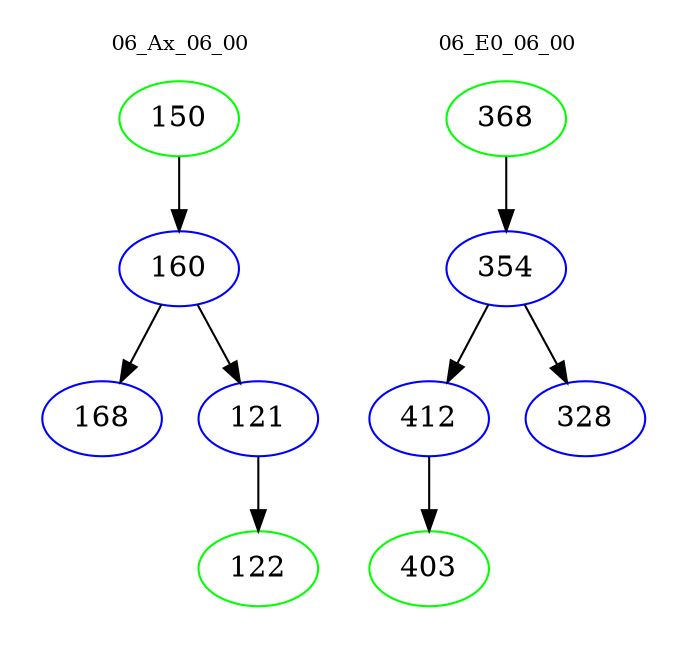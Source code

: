 digraph{
subgraph cluster_0 {
color = white
label = "06_Ax_06_00";
fontsize=10;
T0_150 [label="150", color="green"]
T0_150 -> T0_160 [color="black"]
T0_160 [label="160", color="blue"]
T0_160 -> T0_168 [color="black"]
T0_168 [label="168", color="blue"]
T0_160 -> T0_121 [color="black"]
T0_121 [label="121", color="blue"]
T0_121 -> T0_122 [color="black"]
T0_122 [label="122", color="green"]
}
subgraph cluster_1 {
color = white
label = "06_E0_06_00";
fontsize=10;
T1_368 [label="368", color="green"]
T1_368 -> T1_354 [color="black"]
T1_354 [label="354", color="blue"]
T1_354 -> T1_412 [color="black"]
T1_412 [label="412", color="blue"]
T1_412 -> T1_403 [color="black"]
T1_403 [label="403", color="green"]
T1_354 -> T1_328 [color="black"]
T1_328 [label="328", color="blue"]
}
}
